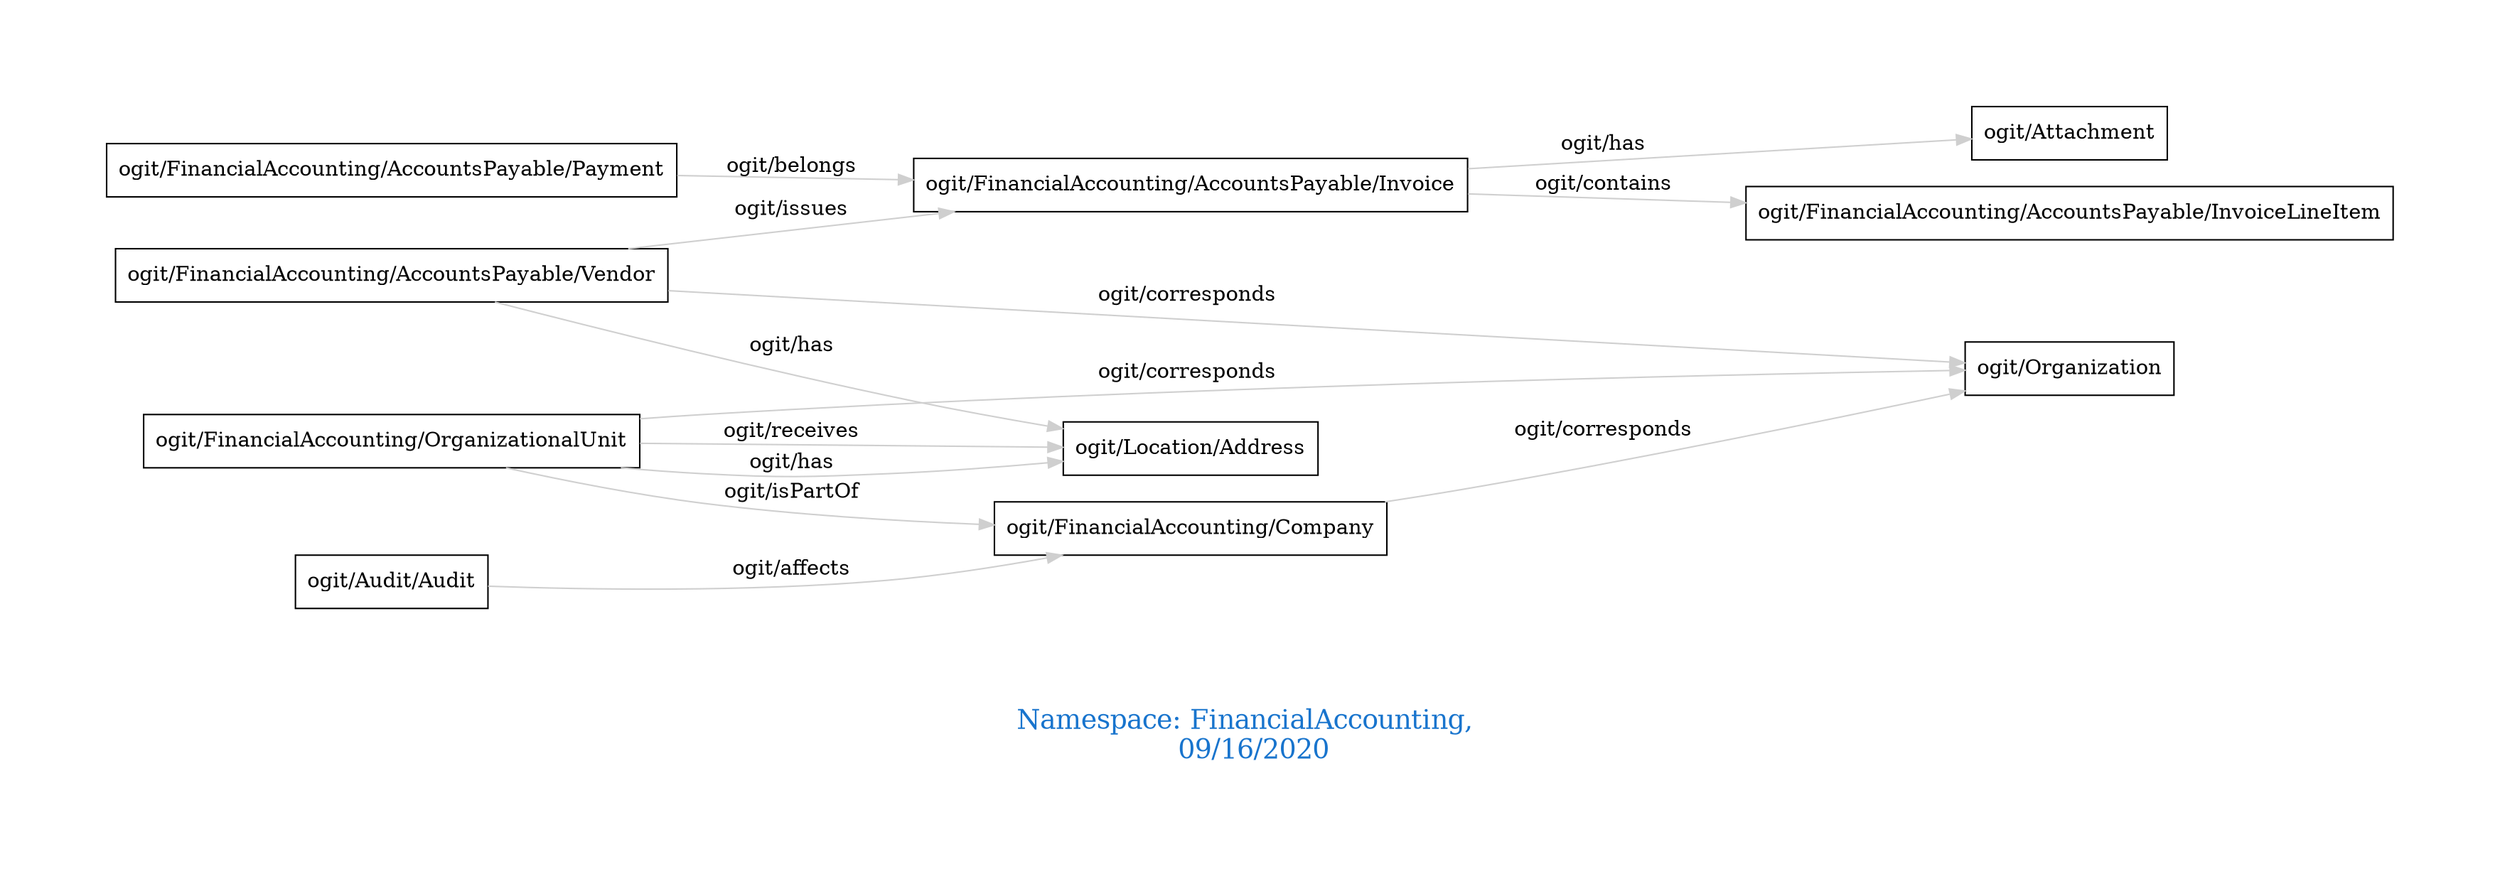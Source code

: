 digraph OGIT_ontology {
 graph [ rankdir= LR,pad=1 
fontsize = 18,
fontcolor= dodgerblue3,label = "\n\n\nNamespace: FinancialAccounting, \n 09/16/2020"];
node[shape=polygon];
edge [  color="gray81"];

   "ogit/FinancialAccounting/AccountsPayable/Invoice" -> "ogit/FinancialAccounting/AccountsPayable/InvoiceLineItem" [label="   ogit/contains    "];
   "ogit/FinancialAccounting/AccountsPayable/Vendor" -> "ogit/Organization" [label="   ogit/corresponds    "];
   "ogit/FinancialAccounting/Company" -> "ogit/Organization" [label="   ogit/corresponds    "];
   "ogit/FinancialAccounting/OrganizationalUnit" -> "ogit/Organization" [label="   ogit/corresponds    "];
   "ogit/FinancialAccounting/AccountsPayable/Vendor" -> "ogit/FinancialAccounting/AccountsPayable/Invoice" [label="   ogit/issues    "];
   "ogit/Audit/Audit" -> "ogit/FinancialAccounting/Company" [label="   ogit/affects    "];
   "ogit/FinancialAccounting/AccountsPayable/Payment" -> "ogit/FinancialAccounting/AccountsPayable/Invoice" [label="   ogit/belongs    "];
   "ogit/FinancialAccounting/OrganizationalUnit" -> "ogit/Location/Address" [label="   ogit/receives    "];
   "ogit/FinancialAccounting/AccountsPayable/Invoice" -> "ogit/Attachment" [label="   ogit/has    "];
   "ogit/FinancialAccounting/AccountsPayable/Vendor" -> "ogit/Location/Address" [label="   ogit/has    "];
   "ogit/FinancialAccounting/OrganizationalUnit" -> "ogit/Location/Address" [label="   ogit/has    "];
   "ogit/FinancialAccounting/OrganizationalUnit" -> "ogit/FinancialAccounting/Company" [label="   ogit/isPartOf    "];
}

